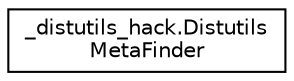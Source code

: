digraph "Graphical Class Hierarchy"
{
 // LATEX_PDF_SIZE
  edge [fontname="Helvetica",fontsize="10",labelfontname="Helvetica",labelfontsize="10"];
  node [fontname="Helvetica",fontsize="10",shape=record];
  rankdir="LR";
  Node0 [label="_distutils_hack.Distutils\lMetaFinder",height=0.2,width=0.4,color="black", fillcolor="white", style="filled",URL="$class__distutils__hack_1_1_distutils_meta_finder.html",tooltip=" "];
}
